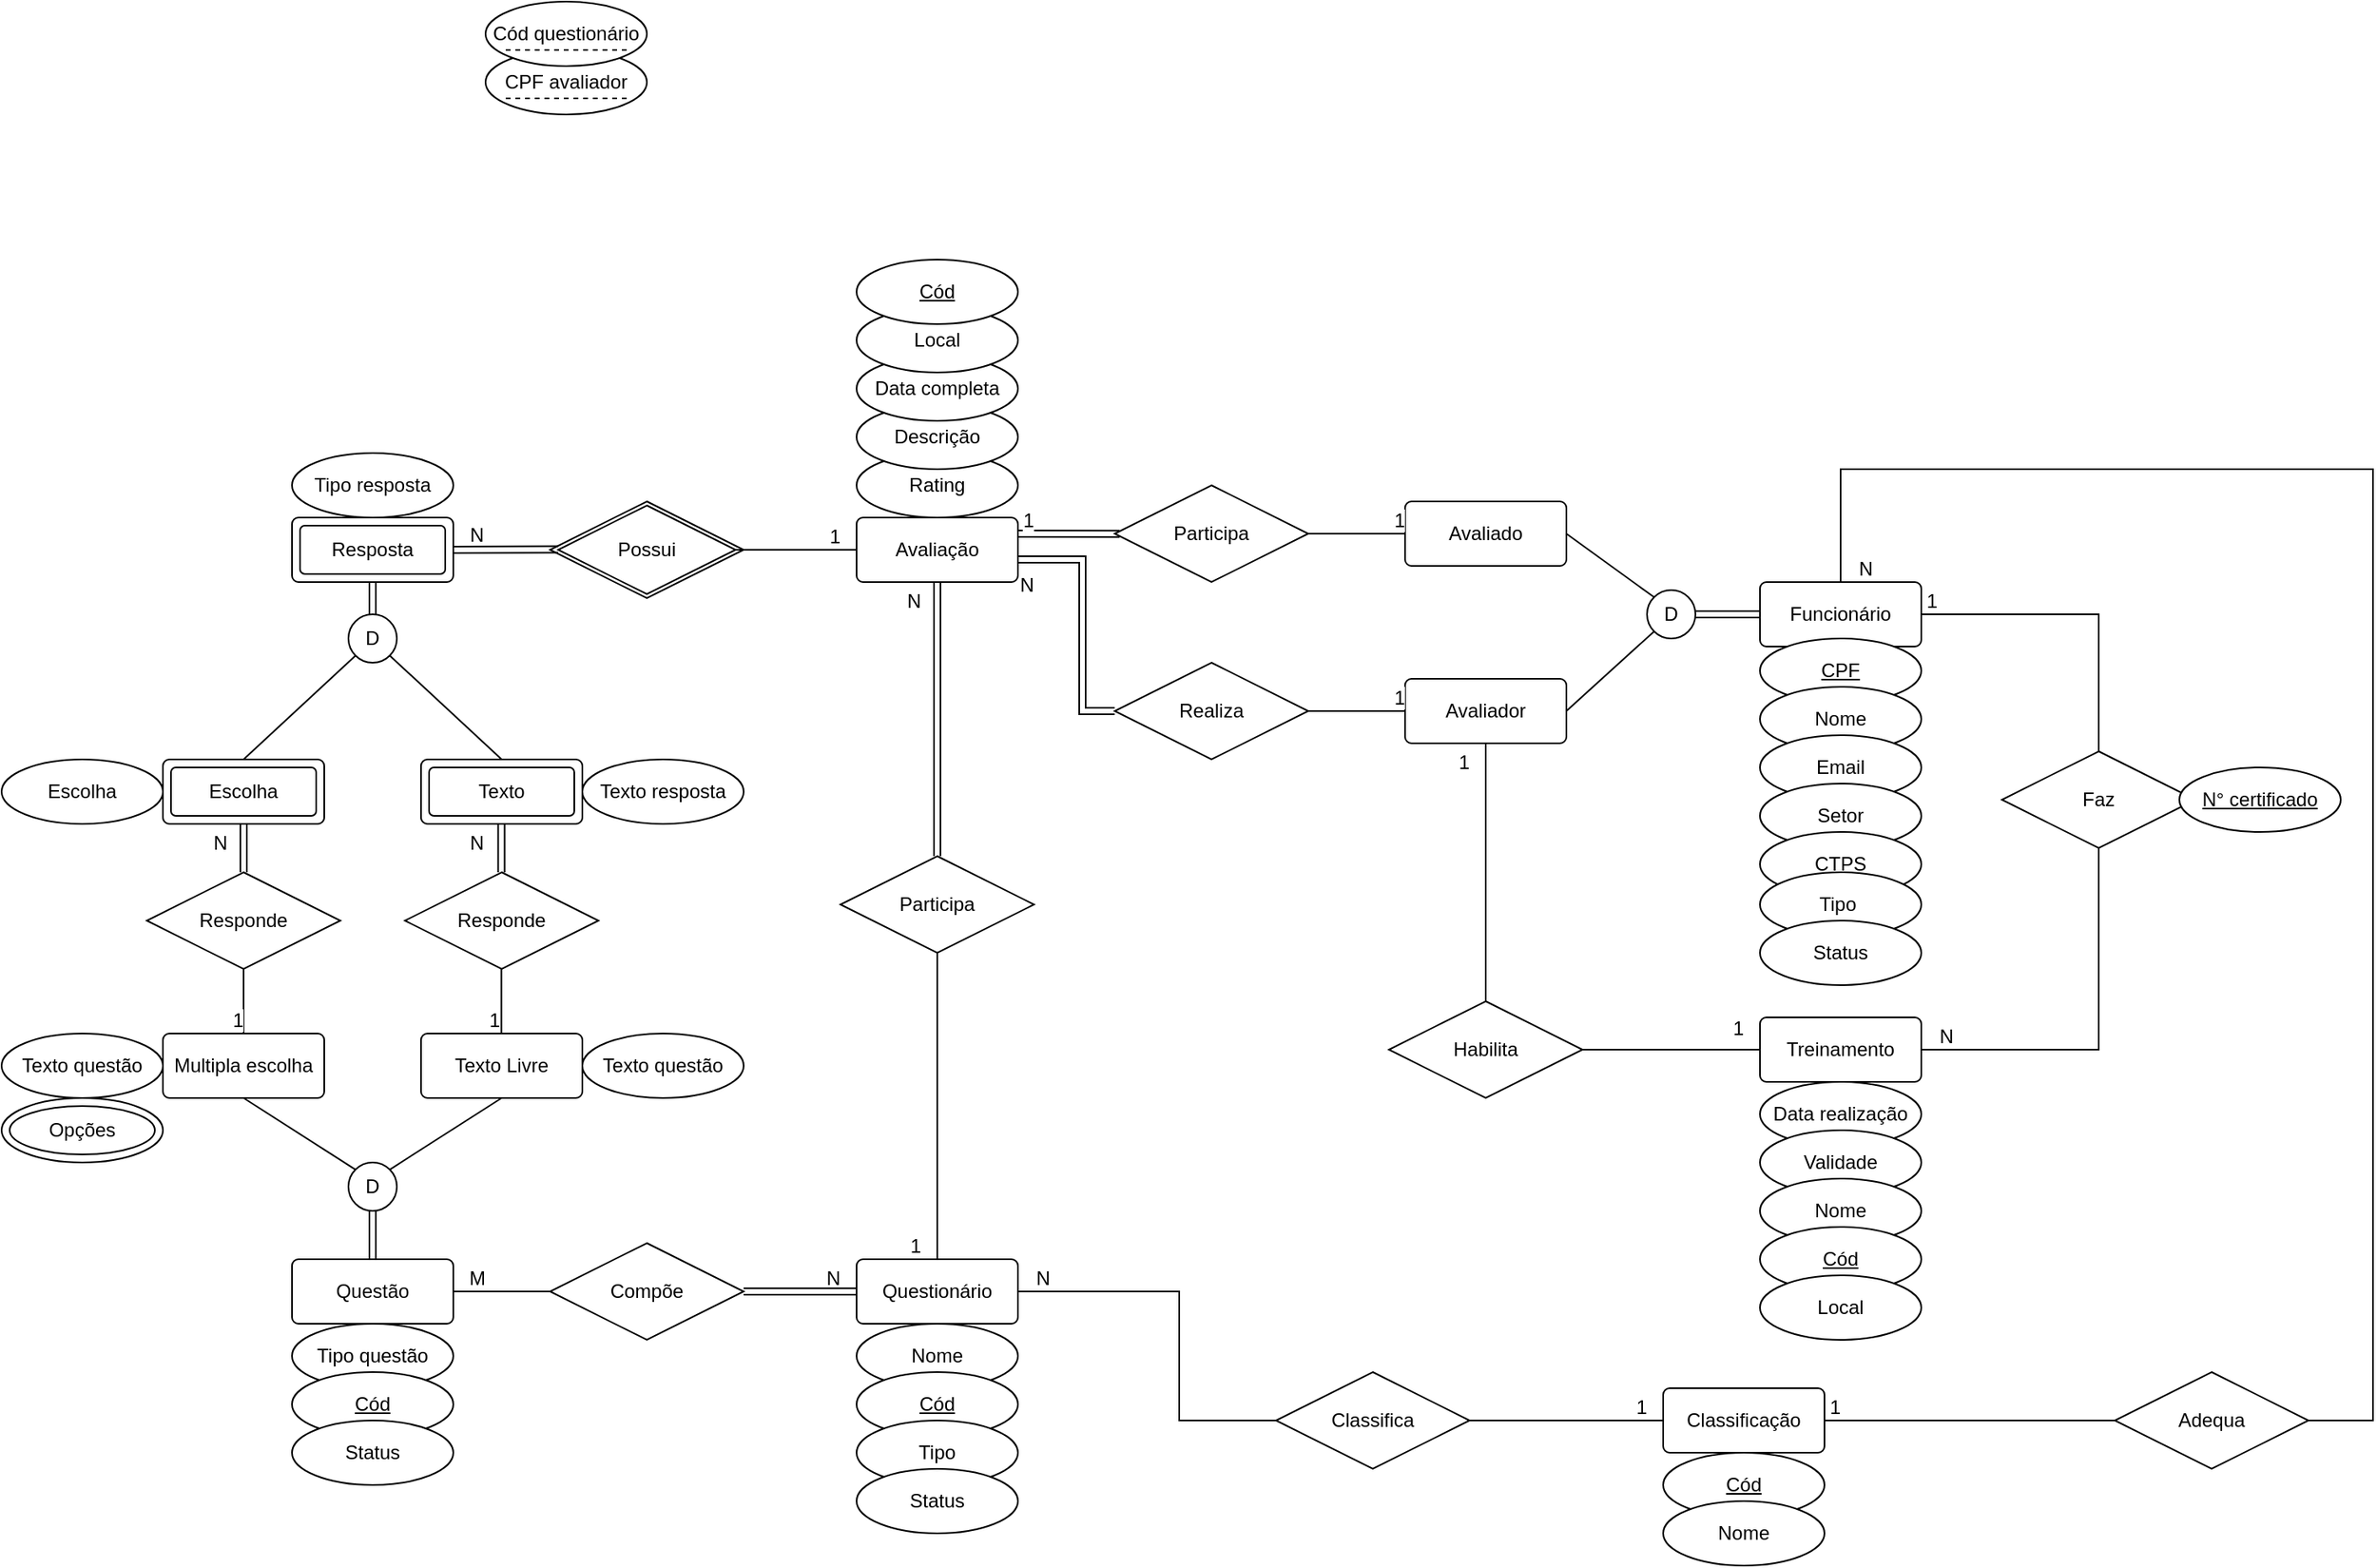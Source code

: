<mxfile>
    <diagram id="KTP_QF5nYztTNsXES8kK" name="Page-1">
        <mxGraphModel dx="2526" dy="2186" grid="0" gridSize="10" guides="1" tooltips="0" connect="1" arrows="1" fold="1" page="1" pageScale="1" pageWidth="850" pageHeight="1100" math="0" shadow="0">
            <root>
                <mxCell id="0"/>
                <mxCell id="1" parent="0"/>
                <mxCell id="2" value="Resposta" style="rounded=1;arcSize=10;whiteSpace=wrap;html=1;align=center;" vertex="1" parent="1">
                    <mxGeometry x="130" y="40" width="100" height="40" as="geometry"/>
                </mxCell>
                <mxCell id="3" value="Questão" style="rounded=1;arcSize=10;whiteSpace=wrap;html=1;align=center;" vertex="1" parent="1">
                    <mxGeometry x="130" y="500" width="100" height="40" as="geometry"/>
                </mxCell>
                <mxCell id="5" value="D" style="ellipse;whiteSpace=wrap;html=1;aspect=fixed;" vertex="1" parent="1">
                    <mxGeometry x="165" y="440" width="30" height="30" as="geometry"/>
                </mxCell>
                <mxCell id="6" value="Multipla escolha" style="rounded=1;arcSize=10;whiteSpace=wrap;html=1;align=center;" vertex="1" parent="1">
                    <mxGeometry x="50" y="360" width="100" height="40" as="geometry"/>
                </mxCell>
                <mxCell id="7" value="Texto Livre" style="rounded=1;arcSize=10;whiteSpace=wrap;html=1;align=center;" vertex="1" parent="1">
                    <mxGeometry x="210" y="360" width="100" height="40" as="geometry"/>
                </mxCell>
                <mxCell id="8" value="Escolha" style="rounded=1;arcSize=10;whiteSpace=wrap;html=1;align=center;" vertex="1" parent="1">
                    <mxGeometry x="50" y="190" width="100" height="40" as="geometry"/>
                </mxCell>
                <mxCell id="9" value="Texto" style="rounded=1;arcSize=10;whiteSpace=wrap;html=1;align=center;" vertex="1" parent="1">
                    <mxGeometry x="210" y="190" width="100" height="40" as="geometry"/>
                </mxCell>
                <mxCell id="11" value="D" style="ellipse;whiteSpace=wrap;html=1;aspect=fixed;" vertex="1" parent="1">
                    <mxGeometry x="165" y="100" width="30" height="30" as="geometry"/>
                </mxCell>
                <mxCell id="12" value="" style="endArrow=none;html=1;exitX=0;exitY=1;exitDx=0;exitDy=0;entryX=0.5;entryY=0;entryDx=0;entryDy=0;" edge="1" parent="1" source="11" target="8">
                    <mxGeometry width="50" height="50" relative="1" as="geometry">
                        <mxPoint x="190" y="90" as="sourcePoint"/>
                        <mxPoint x="190" y="110" as="targetPoint"/>
                    </mxGeometry>
                </mxCell>
                <mxCell id="13" value="" style="endArrow=none;html=1;exitX=1;exitY=1;exitDx=0;exitDy=0;entryX=0.5;entryY=0;entryDx=0;entryDy=0;" edge="1" parent="1" source="11" target="9">
                    <mxGeometry width="50" height="50" relative="1" as="geometry">
                        <mxPoint x="179.393" y="135.607" as="sourcePoint"/>
                        <mxPoint x="110" y="200" as="targetPoint"/>
                    </mxGeometry>
                </mxCell>
                <mxCell id="14" value="" style="endArrow=none;html=1;exitX=0.5;exitY=1;exitDx=0;exitDy=0;entryX=0;entryY=0;entryDx=0;entryDy=0;" edge="1" parent="1" source="6" target="5">
                    <mxGeometry width="50" height="50" relative="1" as="geometry">
                        <mxPoint x="39.997" y="459.997" as="sourcePoint"/>
                        <mxPoint x="109.39" y="524.39" as="targetPoint"/>
                    </mxGeometry>
                </mxCell>
                <mxCell id="15" value="" style="endArrow=none;html=1;exitX=0.5;exitY=1;exitDx=0;exitDy=0;entryX=1;entryY=0;entryDx=0;entryDy=0;" edge="1" parent="1" source="7" target="5">
                    <mxGeometry width="50" height="50" relative="1" as="geometry">
                        <mxPoint x="110" y="410" as="sourcePoint"/>
                        <mxPoint x="179.393" y="454.393" as="targetPoint"/>
                    </mxGeometry>
                </mxCell>
                <mxCell id="17" value="Responde" style="shape=rhombus;perimeter=rhombusPerimeter;whiteSpace=wrap;html=1;align=center;" vertex="1" parent="1">
                    <mxGeometry x="40" y="260" width="120" height="60" as="geometry"/>
                </mxCell>
                <mxCell id="18" value="Responde" style="shape=rhombus;perimeter=rhombusPerimeter;whiteSpace=wrap;html=1;align=center;" vertex="1" parent="1">
                    <mxGeometry x="200" y="260" width="120" height="60" as="geometry"/>
                </mxCell>
                <mxCell id="33" value="Avaliação" style="rounded=1;arcSize=10;whiteSpace=wrap;html=1;align=center;" vertex="1" parent="1">
                    <mxGeometry x="480" y="40" width="100" height="40" as="geometry"/>
                </mxCell>
                <mxCell id="34" value="Possui" style="shape=rhombus;perimeter=rhombusPerimeter;whiteSpace=wrap;html=1;align=center;" vertex="1" parent="1">
                    <mxGeometry x="290" y="30" width="120" height="60" as="geometry"/>
                </mxCell>
                <mxCell id="37" value="" style="shape=link;html=1;rounded=0;entryX=-0.047;entryY=0.501;entryDx=0;entryDy=0;entryPerimeter=0;exitX=1;exitY=0.5;exitDx=0;exitDy=0;" edge="1" parent="1" source="2">
                    <mxGeometry relative="1" as="geometry">
                        <mxPoint x="235.17" y="59.71" as="sourcePoint"/>
                        <mxPoint x="295.0" y="59.765" as="targetPoint"/>
                    </mxGeometry>
                </mxCell>
                <mxCell id="38" value="N" style="resizable=0;html=1;align=right;verticalAlign=bottom;" connectable="0" vertex="1" parent="37">
                    <mxGeometry x="1" relative="1" as="geometry">
                        <mxPoint x="-45" as="offset"/>
                    </mxGeometry>
                </mxCell>
                <mxCell id="39" value="" style="endArrow=none;html=1;rounded=0;exitX=0;exitY=0.5;exitDx=0;exitDy=0;entryX=1;entryY=0.5;entryDx=0;entryDy=0;" edge="1" parent="1" source="33" target="50">
                    <mxGeometry relative="1" as="geometry">
                        <mxPoint x="330" y="110" as="sourcePoint"/>
                        <mxPoint x="490" y="110" as="targetPoint"/>
                    </mxGeometry>
                </mxCell>
                <mxCell id="40" value="1" style="resizable=0;html=1;align=right;verticalAlign=bottom;" connectable="0" vertex="1" parent="39">
                    <mxGeometry x="1" relative="1" as="geometry">
                        <mxPoint x="65" as="offset"/>
                    </mxGeometry>
                </mxCell>
                <mxCell id="41" value="" style="rounded=1;arcSize=10;whiteSpace=wrap;html=1;align=center;fillColor=none;" vertex="1" parent="1">
                    <mxGeometry x="135" y="45" width="90" height="30" as="geometry"/>
                </mxCell>
                <mxCell id="42" value="" style="rounded=1;arcSize=10;whiteSpace=wrap;html=1;align=center;fillColor=none;" vertex="1" parent="1">
                    <mxGeometry x="55" y="195" width="90" height="30" as="geometry"/>
                </mxCell>
                <mxCell id="43" value="" style="rounded=1;arcSize=10;whiteSpace=wrap;html=1;align=center;fillColor=none;" vertex="1" parent="1">
                    <mxGeometry x="215" y="195" width="90" height="30" as="geometry"/>
                </mxCell>
                <mxCell id="44" value="" style="shape=link;html=1;rounded=0;entryX=0.5;entryY=0;entryDx=0;entryDy=0;" edge="1" parent="1" target="11">
                    <mxGeometry relative="1" as="geometry">
                        <mxPoint x="180" y="80" as="sourcePoint"/>
                        <mxPoint x="320" y="100" as="targetPoint"/>
                    </mxGeometry>
                </mxCell>
                <mxCell id="49" value="" style="shape=link;html=1;rounded=0;exitX=0.5;exitY=1;exitDx=0;exitDy=0;" edge="1" parent="1" source="5">
                    <mxGeometry relative="1" as="geometry">
                        <mxPoint x="179.8" y="490" as="sourcePoint"/>
                        <mxPoint x="180" y="500" as="targetPoint"/>
                    </mxGeometry>
                </mxCell>
                <mxCell id="50" value="" style="shape=rhombus;perimeter=rhombusPerimeter;whiteSpace=wrap;html=1;align=center;fillColor=none;" vertex="1" parent="1">
                    <mxGeometry x="295" y="32.5" width="110" height="55" as="geometry"/>
                </mxCell>
                <mxCell id="51" value="Questionário" style="rounded=1;arcSize=10;whiteSpace=wrap;html=1;align=center;" vertex="1" parent="1">
                    <mxGeometry x="480" y="500" width="100" height="40" as="geometry"/>
                </mxCell>
                <mxCell id="53" value="Compõe" style="shape=rhombus;perimeter=rhombusPerimeter;whiteSpace=wrap;html=1;align=center;" vertex="1" parent="1">
                    <mxGeometry x="290" y="490" width="120" height="60" as="geometry"/>
                </mxCell>
                <mxCell id="56" value="" style="endArrow=none;html=1;rounded=0;entryX=1;entryY=0.5;entryDx=0;entryDy=0;" edge="1" parent="1" target="3">
                    <mxGeometry relative="1" as="geometry">
                        <mxPoint x="290" y="520" as="sourcePoint"/>
                        <mxPoint x="460" y="430" as="targetPoint"/>
                    </mxGeometry>
                </mxCell>
                <mxCell id="57" value="M" style="resizable=0;html=1;align=right;verticalAlign=bottom;labelBackgroundColor=none;fillColor=none;" connectable="0" vertex="1" parent="56">
                    <mxGeometry x="1" relative="1" as="geometry">
                        <mxPoint x="20" as="offset"/>
                    </mxGeometry>
                </mxCell>
                <mxCell id="60" value="" style="shape=link;html=1;rounded=0;entryX=1;entryY=0.5;entryDx=0;entryDy=0;exitX=0;exitY=0.5;exitDx=0;exitDy=0;" edge="1" parent="1" source="51" target="53">
                    <mxGeometry relative="1" as="geometry">
                        <mxPoint x="410" y="610" as="sourcePoint"/>
                        <mxPoint x="320" y="610" as="targetPoint"/>
                    </mxGeometry>
                </mxCell>
                <mxCell id="61" value="N" style="resizable=0;html=1;align=right;verticalAlign=bottom;labelBackgroundColor=none;fillColor=none;" connectable="0" vertex="1" parent="60">
                    <mxGeometry x="1" relative="1" as="geometry">
                        <mxPoint x="60" as="offset"/>
                    </mxGeometry>
                </mxCell>
                <mxCell id="62" value="Nome" style="ellipse;whiteSpace=wrap;html=1;align=center;labelBackgroundColor=default;fillColor=default;" vertex="1" parent="1">
                    <mxGeometry x="480" y="540" width="100" height="40" as="geometry"/>
                </mxCell>
                <mxCell id="63" value="Cód" style="ellipse;whiteSpace=wrap;html=1;align=center;labelBackgroundColor=default;fillColor=default;fontStyle=4" vertex="1" parent="1">
                    <mxGeometry x="480" y="570" width="100" height="40" as="geometry"/>
                </mxCell>
                <mxCell id="66" value="Opções" style="ellipse;whiteSpace=wrap;html=1;align=center;labelBackgroundColor=default;fillColor=default;fontStyle=0" vertex="1" parent="1">
                    <mxGeometry x="-50" y="400" width="100" height="40" as="geometry"/>
                </mxCell>
                <mxCell id="68" value="" style="ellipse;whiteSpace=wrap;html=1;align=center;labelBackgroundColor=default;fillColor=none;" vertex="1" parent="1">
                    <mxGeometry x="-45" y="405" width="90" height="30" as="geometry"/>
                </mxCell>
                <mxCell id="70" value="Escolha" style="ellipse;whiteSpace=wrap;html=1;align=center;labelBackgroundColor=default;fillColor=default;fontStyle=0" vertex="1" parent="1">
                    <mxGeometry x="-50" y="190" width="100" height="40" as="geometry"/>
                </mxCell>
                <mxCell id="71" value="Participa" style="shape=rhombus;perimeter=rhombusPerimeter;whiteSpace=wrap;html=1;align=center;" vertex="1" parent="1">
                    <mxGeometry x="470" y="250" width="120" height="60" as="geometry"/>
                </mxCell>
                <mxCell id="73" value="" style="endArrow=none;html=1;rounded=0;entryX=0.5;entryY=0;entryDx=0;entryDy=0;exitX=0.5;exitY=1;exitDx=0;exitDy=0;" edge="1" parent="1" source="71" target="51">
                    <mxGeometry relative="1" as="geometry">
                        <mxPoint x="460" y="250" as="sourcePoint"/>
                        <mxPoint x="400" y="100" as="targetPoint"/>
                    </mxGeometry>
                </mxCell>
                <mxCell id="74" value="1" style="resizable=0;html=1;align=right;verticalAlign=bottom;labelBackgroundColor=none;fillColor=none;" connectable="0" vertex="1" parent="73">
                    <mxGeometry x="1" relative="1" as="geometry">
                        <mxPoint x="-10" as="offset"/>
                    </mxGeometry>
                </mxCell>
                <mxCell id="75" value="" style="shape=link;html=1;rounded=0;exitX=0.5;exitY=1;exitDx=0;exitDy=0;" edge="1" parent="1" source="33">
                    <mxGeometry relative="1" as="geometry">
                        <mxPoint x="400" y="350" as="sourcePoint"/>
                        <mxPoint x="530" y="250" as="targetPoint"/>
                    </mxGeometry>
                </mxCell>
                <mxCell id="76" value="N" style="resizable=0;html=1;align=right;verticalAlign=bottom;labelBackgroundColor=default;fillColor=default;" connectable="0" vertex="1" parent="75">
                    <mxGeometry x="1" relative="1" as="geometry">
                        <mxPoint x="-10" y="-150" as="offset"/>
                    </mxGeometry>
                </mxCell>
                <mxCell id="96" value="Funcionário" style="rounded=1;arcSize=10;whiteSpace=wrap;html=1;align=center;" vertex="1" parent="1">
                    <mxGeometry x="1040" y="80" width="100" height="40" as="geometry"/>
                </mxCell>
                <mxCell id="97" value="D" style="ellipse;whiteSpace=wrap;html=1;aspect=fixed;" vertex="1" parent="1">
                    <mxGeometry x="970" y="85" width="30" height="30" as="geometry"/>
                </mxCell>
                <mxCell id="98" value="Avaliador" style="rounded=1;arcSize=10;whiteSpace=wrap;html=1;align=center;" vertex="1" parent="1">
                    <mxGeometry x="820" y="140" width="100" height="40" as="geometry"/>
                </mxCell>
                <mxCell id="99" value="Avaliado" style="rounded=1;arcSize=10;whiteSpace=wrap;html=1;align=center;" vertex="1" parent="1">
                    <mxGeometry x="820" y="30" width="100" height="40" as="geometry"/>
                </mxCell>
                <mxCell id="100" value="" style="endArrow=none;html=1;exitX=1;exitY=0.5;exitDx=0;exitDy=0;entryX=0;entryY=1;entryDx=0;entryDy=0;" edge="1" source="98" target="97" parent="1">
                    <mxGeometry width="50" height="50" relative="1" as="geometry">
                        <mxPoint x="849.997" y="324.997" as="sourcePoint"/>
                        <mxPoint x="919.39" y="389.39" as="targetPoint"/>
                    </mxGeometry>
                </mxCell>
                <mxCell id="101" value="" style="endArrow=none;html=1;exitX=1;exitY=0.5;exitDx=0;exitDy=0;entryX=0;entryY=0;entryDx=0;entryDy=0;" edge="1" source="99" target="97" parent="1">
                    <mxGeometry width="50" height="50" relative="1" as="geometry">
                        <mxPoint x="920" y="275" as="sourcePoint"/>
                        <mxPoint x="989.393" y="319.393" as="targetPoint"/>
                    </mxGeometry>
                </mxCell>
                <mxCell id="104" value="" style="shape=link;html=1;rounded=0;exitX=1;exitY=0.5;exitDx=0;exitDy=0;entryX=0;entryY=0.5;entryDx=0;entryDy=0;" edge="1" source="97" parent="1" target="96">
                    <mxGeometry relative="1" as="geometry">
                        <mxPoint x="1059.8" y="135" as="sourcePoint"/>
                        <mxPoint x="1060" y="145" as="targetPoint"/>
                    </mxGeometry>
                </mxCell>
                <mxCell id="107" value="CPF" style="ellipse;whiteSpace=wrap;html=1;align=center;labelBackgroundColor=default;fillColor=default;fontStyle=4" vertex="1" parent="1">
                    <mxGeometry x="1040" y="115" width="100" height="40" as="geometry"/>
                </mxCell>
                <mxCell id="108" value="Nome" style="ellipse;whiteSpace=wrap;html=1;align=center;labelBackgroundColor=default;fillColor=default;fontStyle=0" vertex="1" parent="1">
                    <mxGeometry x="1040" y="145" width="100" height="40" as="geometry"/>
                </mxCell>
                <mxCell id="109" value="Email" style="ellipse;whiteSpace=wrap;html=1;align=center;labelBackgroundColor=default;fillColor=default;fontStyle=0" vertex="1" parent="1">
                    <mxGeometry x="1040" y="175" width="100" height="40" as="geometry"/>
                </mxCell>
                <mxCell id="110" value="Setor" style="ellipse;whiteSpace=wrap;html=1;align=center;labelBackgroundColor=default;fillColor=default;fontStyle=0" vertex="1" parent="1">
                    <mxGeometry x="1040" y="205" width="100" height="40" as="geometry"/>
                </mxCell>
                <mxCell id="111" value="CTPS" style="ellipse;whiteSpace=wrap;html=1;align=center;labelBackgroundColor=default;fillColor=default;fontStyle=0" vertex="1" parent="1">
                    <mxGeometry x="1040" y="235" width="100" height="40" as="geometry"/>
                </mxCell>
                <mxCell id="112" value="Treinamento" style="rounded=1;arcSize=10;whiteSpace=wrap;html=1;align=center;" vertex="1" parent="1">
                    <mxGeometry x="1040" y="350" width="100" height="40" as="geometry"/>
                </mxCell>
                <mxCell id="113" value="Data realização" style="ellipse;whiteSpace=wrap;html=1;align=center;labelBackgroundColor=default;fillColor=default;fontStyle=0" vertex="1" parent="1">
                    <mxGeometry x="1040" y="390" width="100" height="40" as="geometry"/>
                </mxCell>
                <mxCell id="114" value="Validade" style="ellipse;whiteSpace=wrap;html=1;align=center;labelBackgroundColor=default;fillColor=default;fontStyle=0" vertex="1" parent="1">
                    <mxGeometry x="1040" y="420" width="100" height="40" as="geometry"/>
                </mxCell>
                <mxCell id="115" value="Nome" style="ellipse;whiteSpace=wrap;html=1;align=center;labelBackgroundColor=default;fillColor=default;fontStyle=0" vertex="1" parent="1">
                    <mxGeometry x="1040" y="450" width="100" height="40" as="geometry"/>
                </mxCell>
                <mxCell id="116" value="Cód" style="ellipse;whiteSpace=wrap;html=1;align=center;labelBackgroundColor=default;fillColor=default;fontStyle=4" vertex="1" parent="1">
                    <mxGeometry x="1040" y="480" width="100" height="40" as="geometry"/>
                </mxCell>
                <mxCell id="117" value="Local" style="ellipse;whiteSpace=wrap;html=1;align=center;labelBackgroundColor=default;fillColor=default;fontStyle=0" vertex="1" parent="1">
                    <mxGeometry x="1040" y="510" width="100" height="40" as="geometry"/>
                </mxCell>
                <mxCell id="118" value="Faz" style="shape=rhombus;perimeter=rhombusPerimeter;whiteSpace=wrap;html=1;align=center;" vertex="1" parent="1">
                    <mxGeometry x="1190" y="185" width="120" height="60" as="geometry"/>
                </mxCell>
                <mxCell id="120" value="Habilita" style="shape=rhombus;perimeter=rhombusPerimeter;whiteSpace=wrap;html=1;align=center;" vertex="1" parent="1">
                    <mxGeometry x="810" y="340" width="120" height="60" as="geometry"/>
                </mxCell>
                <mxCell id="124" value="" style="endArrow=none;html=1;rounded=0;exitX=0.5;exitY=1;exitDx=0;exitDy=0;entryX=1;entryY=0.5;entryDx=0;entryDy=0;" edge="1" parent="1" source="118" target="112">
                    <mxGeometry relative="1" as="geometry">
                        <mxPoint x="1020" y="315" as="sourcePoint"/>
                        <mxPoint x="1180" y="315" as="targetPoint"/>
                        <Array as="points">
                            <mxPoint x="1250" y="370"/>
                        </Array>
                    </mxGeometry>
                </mxCell>
                <mxCell id="125" value="N" style="resizable=0;html=1;align=right;verticalAlign=bottom;labelBackgroundColor=default;fillColor=default;" connectable="0" vertex="1" parent="124">
                    <mxGeometry x="1" relative="1" as="geometry">
                        <mxPoint x="20" as="offset"/>
                    </mxGeometry>
                </mxCell>
                <mxCell id="126" value="" style="endArrow=none;html=1;rounded=0;entryX=1;entryY=0.5;entryDx=0;entryDy=0;exitX=0.5;exitY=0;exitDx=0;exitDy=0;" edge="1" parent="1" source="118" target="96">
                    <mxGeometry relative="1" as="geometry">
                        <mxPoint x="1110" y="215" as="sourcePoint"/>
                        <mxPoint x="1270" y="215" as="targetPoint"/>
                        <Array as="points">
                            <mxPoint x="1250" y="100"/>
                        </Array>
                    </mxGeometry>
                </mxCell>
                <mxCell id="127" value="1" style="resizable=0;html=1;align=right;verticalAlign=bottom;labelBackgroundColor=default;fillColor=default;" connectable="0" vertex="1" parent="126">
                    <mxGeometry x="1" relative="1" as="geometry">
                        <mxPoint x="10" as="offset"/>
                    </mxGeometry>
                </mxCell>
                <mxCell id="130" value="" style="endArrow=none;html=1;rounded=0;exitX=0.5;exitY=0;exitDx=0;exitDy=0;entryX=0.5;entryY=1;entryDx=0;entryDy=0;" edge="1" parent="1" source="120" target="98">
                    <mxGeometry relative="1" as="geometry">
                        <mxPoint x="970" y="325" as="sourcePoint"/>
                        <mxPoint x="1130" y="325" as="targetPoint"/>
                    </mxGeometry>
                </mxCell>
                <mxCell id="131" value="1" style="resizable=0;html=1;align=right;verticalAlign=bottom;labelBackgroundColor=default;fillColor=default;" connectable="0" vertex="1" parent="130">
                    <mxGeometry x="1" relative="1" as="geometry">
                        <mxPoint x="-10" y="20" as="offset"/>
                    </mxGeometry>
                </mxCell>
                <mxCell id="132" value="" style="endArrow=none;html=1;rounded=0;exitX=1;exitY=0.5;exitDx=0;exitDy=0;entryX=0;entryY=0.5;entryDx=0;entryDy=0;" edge="1" parent="1" source="120" target="112">
                    <mxGeometry relative="1" as="geometry">
                        <mxPoint x="880" y="350" as="sourcePoint"/>
                        <mxPoint x="880" y="215" as="targetPoint"/>
                    </mxGeometry>
                </mxCell>
                <mxCell id="133" value="1" style="resizable=0;html=1;align=right;verticalAlign=bottom;labelBackgroundColor=default;fillColor=default;" connectable="0" vertex="1" parent="132">
                    <mxGeometry x="1" relative="1" as="geometry">
                        <mxPoint x="-10" y="-5" as="offset"/>
                    </mxGeometry>
                </mxCell>
                <mxCell id="134" value="Realiza" style="shape=rhombus;perimeter=rhombusPerimeter;whiteSpace=wrap;html=1;align=center;" vertex="1" parent="1">
                    <mxGeometry x="640" y="130" width="120" height="60" as="geometry"/>
                </mxCell>
                <mxCell id="135" value="Participa" style="shape=rhombus;perimeter=rhombusPerimeter;whiteSpace=wrap;html=1;align=center;" vertex="1" parent="1">
                    <mxGeometry x="640" y="20" width="120" height="60" as="geometry"/>
                </mxCell>
                <mxCell id="136" value="Texto questão" style="ellipse;whiteSpace=wrap;html=1;align=center;labelBackgroundColor=default;fillColor=default;fontStyle=0" vertex="1" parent="1">
                    <mxGeometry x="310" y="360" width="100" height="40" as="geometry"/>
                </mxCell>
                <mxCell id="137" value="Texto questão" style="ellipse;whiteSpace=wrap;html=1;align=center;labelBackgroundColor=default;fillColor=default;fontStyle=0" vertex="1" parent="1">
                    <mxGeometry x="-50" y="360" width="100" height="40" as="geometry"/>
                </mxCell>
                <mxCell id="138" value="Tipo questão" style="ellipse;whiteSpace=wrap;html=1;align=center;labelBackgroundColor=default;fillColor=default;fontStyle=0" vertex="1" parent="1">
                    <mxGeometry x="130" y="540" width="100" height="40" as="geometry"/>
                </mxCell>
                <mxCell id="139" value="Tipo resposta" style="ellipse;whiteSpace=wrap;html=1;align=center;labelBackgroundColor=default;fillColor=default;fontStyle=0" vertex="1" parent="1">
                    <mxGeometry x="130" width="100" height="40" as="geometry"/>
                </mxCell>
                <mxCell id="140" value="Texto resposta" style="ellipse;whiteSpace=wrap;html=1;align=center;labelBackgroundColor=default;fillColor=default;fontStyle=0" vertex="1" parent="1">
                    <mxGeometry x="310" y="190" width="100" height="40" as="geometry"/>
                </mxCell>
                <mxCell id="141" value="Rating" style="ellipse;whiteSpace=wrap;html=1;align=center;labelBackgroundColor=default;fillColor=default;fontStyle=0" vertex="1" parent="1">
                    <mxGeometry x="480" width="100" height="40" as="geometry"/>
                </mxCell>
                <mxCell id="142" value="Descrição" style="ellipse;whiteSpace=wrap;html=1;align=center;labelBackgroundColor=default;fillColor=default;fontStyle=0" vertex="1" parent="1">
                    <mxGeometry x="480" y="-30" width="100" height="40" as="geometry"/>
                </mxCell>
                <mxCell id="143" value="Data completa" style="ellipse;whiteSpace=wrap;html=1;align=center;labelBackgroundColor=default;fillColor=default;fontStyle=0" vertex="1" parent="1">
                    <mxGeometry x="480" y="-60" width="100" height="40" as="geometry"/>
                </mxCell>
                <mxCell id="144" value="Local" style="ellipse;whiteSpace=wrap;html=1;align=center;labelBackgroundColor=default;fillColor=default;fontStyle=0" vertex="1" parent="1">
                    <mxGeometry x="480" y="-90" width="100" height="40" as="geometry"/>
                </mxCell>
                <mxCell id="145" value="Cód" style="ellipse;whiteSpace=wrap;html=1;align=center;labelBackgroundColor=default;fillColor=default;fontStyle=4" vertex="1" parent="1">
                    <mxGeometry x="480" y="-120" width="100" height="40" as="geometry"/>
                </mxCell>
                <mxCell id="146" value="CPF avaliador" style="ellipse;whiteSpace=wrap;html=1;align=center;labelBackgroundColor=default;fillColor=default;fontStyle=0" vertex="1" parent="1">
                    <mxGeometry x="250" y="-250" width="100" height="40" as="geometry"/>
                </mxCell>
                <mxCell id="147" value="Cód questionário" style="ellipse;whiteSpace=wrap;html=1;align=center;labelBackgroundColor=default;fillColor=default;fontStyle=0" vertex="1" parent="1">
                    <mxGeometry x="250" y="-280" width="100" height="40" as="geometry"/>
                </mxCell>
                <mxCell id="148" value="Tipo&amp;nbsp;" style="ellipse;whiteSpace=wrap;html=1;align=center;labelBackgroundColor=default;fillColor=default;fontStyle=0" vertex="1" parent="1">
                    <mxGeometry x="1040" y="260" width="100" height="40" as="geometry"/>
                </mxCell>
                <mxCell id="163" value="" style="endArrow=none;dashed=1;html=1;" edge="1" parent="1">
                    <mxGeometry width="50" height="50" relative="1" as="geometry">
                        <mxPoint x="262.5" y="-220" as="sourcePoint"/>
                        <mxPoint x="337.5" y="-220" as="targetPoint"/>
                    </mxGeometry>
                </mxCell>
                <mxCell id="164" value="" style="endArrow=none;dashed=1;html=1;" edge="1" parent="1">
                    <mxGeometry width="50" height="50" relative="1" as="geometry">
                        <mxPoint x="262.5" y="-250" as="sourcePoint"/>
                        <mxPoint x="337.5" y="-250" as="targetPoint"/>
                    </mxGeometry>
                </mxCell>
                <mxCell id="168" value="Status" style="ellipse;whiteSpace=wrap;html=1;align=center;labelBackgroundColor=default;fillColor=default;fontStyle=0" vertex="1" parent="1">
                    <mxGeometry x="1040" y="290" width="100" height="40" as="geometry"/>
                </mxCell>
                <mxCell id="64" value="Cód" style="ellipse;whiteSpace=wrap;html=1;align=center;labelBackgroundColor=default;fillColor=default;fontStyle=4" vertex="1" parent="1">
                    <mxGeometry x="130" y="570" width="100" height="40" as="geometry"/>
                </mxCell>
                <mxCell id="166" value="Status" style="ellipse;whiteSpace=wrap;html=1;align=center;labelBackgroundColor=default;fillColor=default;fontStyle=0" vertex="1" parent="1">
                    <mxGeometry x="130" y="600" width="100" height="40" as="geometry"/>
                </mxCell>
                <mxCell id="169" value="N° certificado" style="ellipse;whiteSpace=wrap;html=1;align=center;labelBackgroundColor=default;fillColor=default;fontStyle=4" vertex="1" parent="1">
                    <mxGeometry x="1300" y="195" width="100" height="40" as="geometry"/>
                </mxCell>
                <mxCell id="173" value="" style="shape=link;html=1;rounded=0;entryX=1.001;entryY=0.65;entryDx=0;entryDy=0;entryPerimeter=0;exitX=0;exitY=0.5;exitDx=0;exitDy=0;" edge="1" parent="1" source="134" target="33">
                    <mxGeometry relative="1" as="geometry">
                        <mxPoint x="700" y="130" as="sourcePoint"/>
                        <mxPoint x="860" y="130" as="targetPoint"/>
                        <Array as="points">
                            <mxPoint x="620" y="160"/>
                            <mxPoint x="620" y="66"/>
                        </Array>
                    </mxGeometry>
                </mxCell>
                <mxCell id="174" value="N" style="resizable=0;html=1;align=right;verticalAlign=bottom;labelBackgroundColor=default;fillColor=default;" connectable="0" vertex="1" parent="173">
                    <mxGeometry x="1" relative="1" as="geometry">
                        <mxPoint x="10" y="24" as="offset"/>
                    </mxGeometry>
                </mxCell>
                <mxCell id="175" value="" style="shape=link;html=1;rounded=0;entryX=1;entryY=0.25;entryDx=0;entryDy=0;exitX=0.025;exitY=0.503;exitDx=0;exitDy=0;exitPerimeter=0;" edge="1" parent="1" source="135" target="33">
                    <mxGeometry relative="1" as="geometry">
                        <mxPoint x="700" y="130" as="sourcePoint"/>
                        <mxPoint x="860" y="130" as="targetPoint"/>
                    </mxGeometry>
                </mxCell>
                <mxCell id="176" value="1" style="resizable=0;html=1;align=right;verticalAlign=bottom;labelBackgroundColor=default;fillColor=default;" connectable="0" vertex="1" parent="175">
                    <mxGeometry x="1" relative="1" as="geometry">
                        <mxPoint x="10" as="offset"/>
                    </mxGeometry>
                </mxCell>
                <mxCell id="177" value="" style="endArrow=none;html=1;rounded=0;exitX=1;exitY=0.5;exitDx=0;exitDy=0;entryX=0;entryY=0.5;entryDx=0;entryDy=0;" edge="1" parent="1" source="135" target="99">
                    <mxGeometry relative="1" as="geometry">
                        <mxPoint x="700" y="130" as="sourcePoint"/>
                        <mxPoint x="860" y="130" as="targetPoint"/>
                    </mxGeometry>
                </mxCell>
                <mxCell id="178" value="1" style="resizable=0;html=1;align=right;verticalAlign=bottom;labelBackgroundColor=default;fillColor=default;" connectable="0" vertex="1" parent="177">
                    <mxGeometry x="1" relative="1" as="geometry"/>
                </mxCell>
                <mxCell id="179" value="" style="endArrow=none;html=1;rounded=0;exitX=1;exitY=0.5;exitDx=0;exitDy=0;entryX=0;entryY=0.5;entryDx=0;entryDy=0;" edge="1" parent="1" source="134" target="98">
                    <mxGeometry relative="1" as="geometry">
                        <mxPoint x="770" y="60" as="sourcePoint"/>
                        <mxPoint x="830" y="60" as="targetPoint"/>
                    </mxGeometry>
                </mxCell>
                <mxCell id="180" value="1" style="resizable=0;html=1;align=right;verticalAlign=bottom;labelBackgroundColor=default;fillColor=default;" connectable="0" vertex="1" parent="179">
                    <mxGeometry x="1" relative="1" as="geometry"/>
                </mxCell>
                <mxCell id="181" value="" style="shape=link;html=1;rounded=0;exitX=0.5;exitY=0;exitDx=0;exitDy=0;entryX=0.5;entryY=1;entryDx=0;entryDy=0;" edge="1" parent="1" source="17" target="8">
                    <mxGeometry relative="1" as="geometry">
                        <mxPoint x="140" y="300" as="sourcePoint"/>
                        <mxPoint x="300" y="300" as="targetPoint"/>
                    </mxGeometry>
                </mxCell>
                <mxCell id="182" value="N" style="resizable=0;html=1;align=right;verticalAlign=bottom;labelBackgroundColor=default;fillColor=default;" connectable="0" vertex="1" parent="181">
                    <mxGeometry x="1" relative="1" as="geometry">
                        <mxPoint x="-10" y="20" as="offset"/>
                    </mxGeometry>
                </mxCell>
                <mxCell id="183" value="" style="shape=link;html=1;rounded=0;exitX=0.5;exitY=0;exitDx=0;exitDy=0;entryX=0.5;entryY=1;entryDx=0;entryDy=0;" edge="1" parent="1">
                    <mxGeometry relative="1" as="geometry">
                        <mxPoint x="259.8" y="260" as="sourcePoint"/>
                        <mxPoint x="259.8" y="230" as="targetPoint"/>
                    </mxGeometry>
                </mxCell>
                <mxCell id="184" value="N" style="resizable=0;html=1;align=right;verticalAlign=bottom;labelBackgroundColor=default;fillColor=default;" connectable="0" vertex="1" parent="183">
                    <mxGeometry x="1" relative="1" as="geometry">
                        <mxPoint x="-10" y="20" as="offset"/>
                    </mxGeometry>
                </mxCell>
                <mxCell id="185" value="" style="endArrow=none;html=1;rounded=0;exitX=0.5;exitY=1;exitDx=0;exitDy=0;entryX=0.5;entryY=0;entryDx=0;entryDy=0;" edge="1" parent="1" source="17" target="6">
                    <mxGeometry relative="1" as="geometry">
                        <mxPoint x="140" y="300" as="sourcePoint"/>
                        <mxPoint x="300" y="300" as="targetPoint"/>
                    </mxGeometry>
                </mxCell>
                <mxCell id="186" value="1" style="resizable=0;html=1;align=right;verticalAlign=bottom;labelBackgroundColor=default;fillColor=default;" connectable="0" vertex="1" parent="185">
                    <mxGeometry x="1" relative="1" as="geometry"/>
                </mxCell>
                <mxCell id="187" value="" style="endArrow=none;html=1;rounded=0;exitX=0.5;exitY=1;exitDx=0;exitDy=0;entryX=0.5;entryY=0;entryDx=0;entryDy=0;" edge="1" parent="1">
                    <mxGeometry relative="1" as="geometry">
                        <mxPoint x="259.8" y="320" as="sourcePoint"/>
                        <mxPoint x="259.8" y="360" as="targetPoint"/>
                    </mxGeometry>
                </mxCell>
                <mxCell id="188" value="1" style="resizable=0;html=1;align=right;verticalAlign=bottom;labelBackgroundColor=default;fillColor=default;" connectable="0" vertex="1" parent="187">
                    <mxGeometry x="1" relative="1" as="geometry"/>
                </mxCell>
                <mxCell id="189" value="Adequa" style="shape=rhombus;perimeter=rhombusPerimeter;whiteSpace=wrap;html=1;align=center;" vertex="1" parent="1">
                    <mxGeometry x="1260" y="570" width="120" height="60" as="geometry"/>
                </mxCell>
                <mxCell id="190" value="" style="endArrow=none;html=1;rounded=0;exitX=0;exitY=0.5;exitDx=0;exitDy=0;entryX=1;entryY=0.5;entryDx=0;entryDy=0;" edge="1" parent="1" source="189" target="195">
                    <mxGeometry relative="1" as="geometry">
                        <mxPoint x="1260" y="195" as="sourcePoint"/>
                        <mxPoint x="720" y="460" as="targetPoint"/>
                        <Array as="points">
                            <mxPoint x="1110" y="600"/>
                        </Array>
                    </mxGeometry>
                </mxCell>
                <mxCell id="191" value="1" style="resizable=0;html=1;align=right;verticalAlign=bottom;labelBackgroundColor=default;fillColor=default;" connectable="0" vertex="1" parent="190">
                    <mxGeometry x="1" relative="1" as="geometry">
                        <mxPoint x="10" as="offset"/>
                    </mxGeometry>
                </mxCell>
                <mxCell id="192" value="" style="endArrow=none;html=1;rounded=0;exitX=1;exitY=0.5;exitDx=0;exitDy=0;entryX=0.5;entryY=0;entryDx=0;entryDy=0;" edge="1" parent="1" source="189" target="96">
                    <mxGeometry relative="1" as="geometry">
                        <mxPoint x="1260" y="255" as="sourcePoint"/>
                        <mxPoint x="1280" y="410" as="targetPoint"/>
                        <Array as="points">
                            <mxPoint x="1420" y="600"/>
                            <mxPoint x="1420" y="10"/>
                            <mxPoint x="1090" y="10"/>
                        </Array>
                    </mxGeometry>
                </mxCell>
                <mxCell id="193" value="N" style="resizable=0;html=1;align=right;verticalAlign=bottom;labelBackgroundColor=default;fillColor=default;" connectable="0" vertex="1" parent="192">
                    <mxGeometry x="1" relative="1" as="geometry">
                        <mxPoint x="20" as="offset"/>
                    </mxGeometry>
                </mxCell>
                <mxCell id="194" value="Tipo" style="ellipse;whiteSpace=wrap;html=1;align=center;labelBackgroundColor=default;fillColor=default;fontStyle=0" vertex="1" parent="1">
                    <mxGeometry x="480" y="600" width="100" height="40" as="geometry"/>
                </mxCell>
                <mxCell id="167" value="Status" style="ellipse;whiteSpace=wrap;html=1;align=center;labelBackgroundColor=default;fillColor=default;fontStyle=0" vertex="1" parent="1">
                    <mxGeometry x="480" y="630" width="100" height="40" as="geometry"/>
                </mxCell>
                <mxCell id="195" value="Classificação" style="rounded=1;arcSize=10;whiteSpace=wrap;html=1;align=center;" vertex="1" parent="1">
                    <mxGeometry x="980" y="580" width="100" height="40" as="geometry"/>
                </mxCell>
                <mxCell id="196" value="Classifica" style="shape=rhombus;perimeter=rhombusPerimeter;whiteSpace=wrap;html=1;align=center;" vertex="1" parent="1">
                    <mxGeometry x="740" y="570" width="120" height="60" as="geometry"/>
                </mxCell>
                <mxCell id="201" value="" style="endArrow=none;html=1;rounded=0;entryX=1;entryY=0.5;entryDx=0;entryDy=0;exitX=0;exitY=0.5;exitDx=0;exitDy=0;" edge="1" parent="1" source="196" target="51">
                    <mxGeometry relative="1" as="geometry">
                        <mxPoint x="910" y="440" as="sourcePoint"/>
                        <mxPoint x="1070" y="440" as="targetPoint"/>
                        <Array as="points">
                            <mxPoint x="680" y="600"/>
                            <mxPoint x="680" y="520"/>
                        </Array>
                    </mxGeometry>
                </mxCell>
                <mxCell id="202" value="N" style="resizable=0;html=1;align=right;verticalAlign=bottom;labelBackgroundColor=default;fillColor=default;" connectable="0" vertex="1" parent="201">
                    <mxGeometry x="1" relative="1" as="geometry">
                        <mxPoint x="20" as="offset"/>
                    </mxGeometry>
                </mxCell>
                <mxCell id="208" value="" style="endArrow=none;html=1;rounded=0;entryX=0;entryY=0.5;entryDx=0;entryDy=0;exitX=1;exitY=0.5;exitDx=0;exitDy=0;" edge="1" parent="1" source="196" target="195">
                    <mxGeometry relative="1" as="geometry">
                        <mxPoint x="750" y="610" as="sourcePoint"/>
                        <mxPoint x="590" y="530" as="targetPoint"/>
                        <Array as="points">
                            <mxPoint x="920" y="600"/>
                        </Array>
                    </mxGeometry>
                </mxCell>
                <mxCell id="209" value="1" style="resizable=0;html=1;align=right;verticalAlign=bottom;labelBackgroundColor=default;fillColor=default;" connectable="0" vertex="1" parent="208">
                    <mxGeometry x="1" relative="1" as="geometry">
                        <mxPoint x="-10" as="offset"/>
                    </mxGeometry>
                </mxCell>
                <mxCell id="210" value="Cód" style="ellipse;whiteSpace=wrap;html=1;align=center;labelBackgroundColor=default;fillColor=default;fontStyle=4" vertex="1" parent="1">
                    <mxGeometry x="980" y="620" width="100" height="40" as="geometry"/>
                </mxCell>
                <mxCell id="211" value="Nome" style="ellipse;whiteSpace=wrap;html=1;align=center;labelBackgroundColor=default;fillColor=default;fontStyle=0" vertex="1" parent="1">
                    <mxGeometry x="980" y="650" width="100" height="40" as="geometry"/>
                </mxCell>
            </root>
        </mxGraphModel>
    </diagram>
</mxfile>